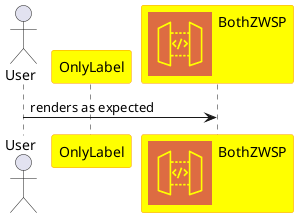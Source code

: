 {
  "sha1": "mjinshdlgn5k450077ms1kvs5bm3t1f",
  "insertion": {
    "when": "2024-06-03T18:59:35.326Z",
    "url": "https://github.com/plantuml/plantuml/issues/1023",
    "user": "plantuml@gmail.com"
  }
}
@startuml

!define AWS_BG_COLOR #FFFF00
!define AWS_BORDER_COLOR #FF9900

sprite $APIGateway [64x64/16z] {
xTC5biCm30JGiIfRqjp_lcMkqWqjUzuBvvlDjTFJ4uqlQJ5QA-1yYWCQOtNkan9IBTOotqoI4X9DvfvCIaZqi4zAIFImVrT2E-lt_bn2oxnpdAV_V2zIgG_7
D5-ASlDm_CZ-_tplDji7IIgSCSjRSP95wCLcUCF16ngzm2Rx4-S6mMC1Ktqv3G4s9r2c-We9ii98Xg1EzJmMKCgPSx9dXJagIKFb34-ddjuvPta6PDdwTP_d
-_ut3yRzOTCye9I7OvhNQcptXtxa-_n1ROmtHURP1ESYXlmPGnhJH1MWg0rvqm98ZOG-5Y6PbmHdyIf8_04xnyMpyNMkdPwU7G
}

<style>
participant {
    BackgroundColor AWS_BG_COLOR
    LineColor AWS_BORDER_COLOR
}
.APIGateway {
  ShowStereotype false
}
</style>


actor User as user
participant OnlyLabel as p1 << APIGateway >>
participant BothZWSP as p4 << ($APIGateway, #CC2264) APIGateway >>

user -> p4: renders as expected
@enduml
